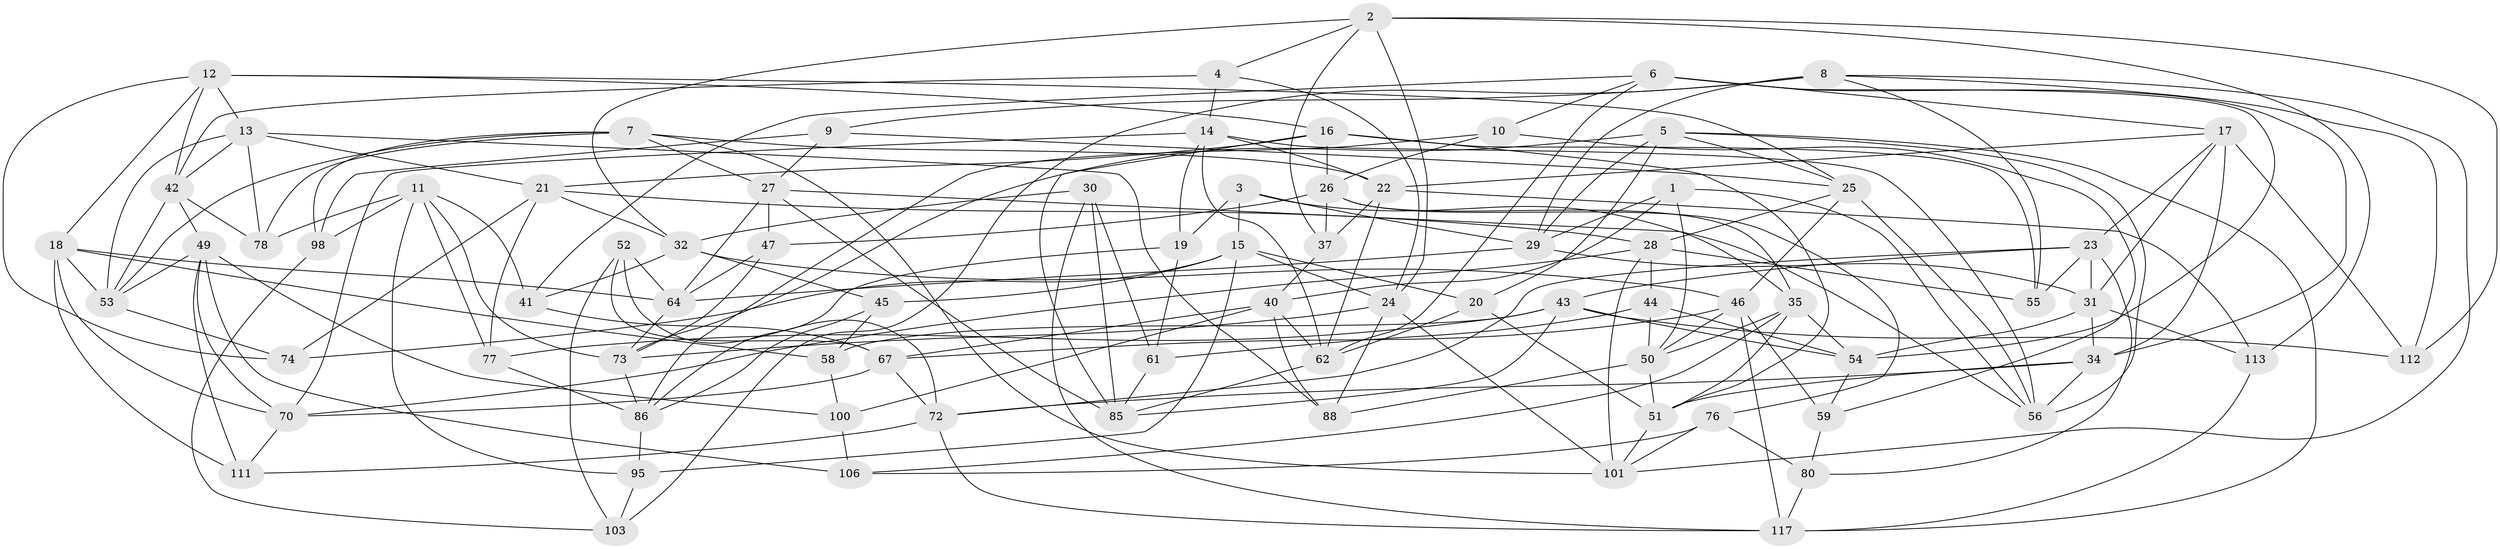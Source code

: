 // original degree distribution, {4: 1.0}
// Generated by graph-tools (version 1.1) at 2025/42/03/06/25 10:42:23]
// undirected, 78 vertices, 202 edges
graph export_dot {
graph [start="1"]
  node [color=gray90,style=filled];
  1;
  2 [super="+84"];
  3;
  4;
  5 [super="+66"];
  6 [super="+75"];
  7 [super="+87"];
  8 [super="+82"];
  9;
  10;
  11 [super="+57"];
  12 [super="+79"];
  13 [super="+60"];
  14 [super="+91"];
  15 [super="+120"];
  16 [super="+33"];
  17 [super="+39"];
  18 [super="+81"];
  19;
  20;
  21 [super="+122"];
  22 [super="+96"];
  23 [super="+97"];
  24 [super="+121"];
  25 [super="+92"];
  26 [super="+48"];
  27 [super="+109"];
  28 [super="+107"];
  29 [super="+89"];
  30;
  31 [super="+38"];
  32 [super="+36"];
  34 [super="+105"];
  35 [super="+83"];
  37;
  40 [super="+69"];
  41;
  42 [super="+110"];
  43 [super="+71"];
  44;
  45;
  46 [super="+104"];
  47;
  49 [super="+63"];
  50 [super="+124"];
  51 [super="+93"];
  52;
  53 [super="+116"];
  54 [super="+114"];
  55;
  56 [super="+68"];
  58;
  59;
  61;
  62 [super="+102"];
  64 [super="+65"];
  67 [super="+115"];
  70 [super="+94"];
  72 [super="+90"];
  73 [super="+99"];
  74;
  76;
  77;
  78;
  80;
  85 [super="+119"];
  86 [super="+108"];
  88;
  95;
  98;
  100;
  101 [super="+118"];
  103;
  106;
  111;
  112;
  113;
  117 [super="+123"];
  1 -- 29;
  1 -- 50;
  1 -- 56;
  1 -- 40;
  2 -- 24;
  2 -- 4;
  2 -- 112;
  2 -- 113;
  2 -- 37;
  2 -- 32;
  3 -- 29;
  3 -- 19;
  3 -- 35;
  3 -- 15;
  4 -- 14;
  4 -- 24;
  4 -- 42;
  5 -- 25;
  5 -- 56;
  5 -- 20;
  5 -- 117;
  5 -- 73;
  5 -- 29;
  6 -- 34;
  6 -- 54;
  6 -- 17;
  6 -- 62;
  6 -- 41;
  6 -- 10;
  7 -- 27;
  7 -- 22;
  7 -- 53;
  7 -- 98;
  7 -- 101;
  7 -- 78;
  8 -- 103;
  8 -- 112;
  8 -- 101;
  8 -- 9;
  8 -- 55;
  8 -- 29;
  9 -- 27;
  9 -- 25;
  9 -- 98;
  10 -- 59;
  10 -- 26;
  10 -- 86;
  11 -- 95;
  11 -- 41;
  11 -- 78;
  11 -- 73;
  11 -- 98;
  11 -- 77;
  12 -- 16;
  12 -- 25;
  12 -- 74;
  12 -- 18;
  12 -- 13;
  12 -- 42;
  13 -- 78;
  13 -- 88;
  13 -- 53;
  13 -- 21;
  13 -- 42;
  14 -- 19;
  14 -- 62;
  14 -- 56;
  14 -- 22;
  14 -- 70;
  15 -- 74;
  15 -- 95;
  15 -- 45;
  15 -- 24;
  15 -- 20;
  16 -- 55;
  16 -- 21;
  16 -- 26;
  16 -- 51;
  16 -- 85;
  17 -- 34;
  17 -- 22;
  17 -- 112;
  17 -- 23;
  17 -- 31;
  18 -- 58;
  18 -- 53;
  18 -- 111;
  18 -- 70;
  18 -- 64;
  19 -- 61;
  19 -- 86;
  20 -- 51;
  20 -- 62;
  21 -- 28;
  21 -- 32;
  21 -- 74;
  21 -- 77;
  22 -- 62;
  22 -- 113;
  22 -- 37;
  23 -- 80;
  23 -- 31;
  23 -- 55;
  23 -- 72;
  23 -- 43;
  24 -- 88;
  24 -- 101;
  24 -- 73;
  25 -- 46;
  25 -- 56;
  25 -- 28;
  26 -- 76;
  26 -- 37;
  26 -- 47;
  26 -- 35;
  27 -- 47;
  27 -- 64;
  27 -- 85;
  27 -- 56;
  28 -- 44;
  28 -- 101;
  28 -- 55;
  28 -- 70;
  29 -- 64;
  29 -- 31;
  30 -- 32;
  30 -- 61;
  30 -- 117;
  30 -- 85;
  31 -- 54;
  31 -- 34;
  31 -- 113;
  32 -- 45;
  32 -- 41;
  32 -- 46;
  34 -- 72;
  34 -- 56;
  34 -- 51;
  35 -- 54;
  35 -- 50;
  35 -- 106;
  35 -- 51;
  37 -- 40;
  40 -- 88;
  40 -- 100;
  40 -- 67;
  40 -- 62;
  41 -- 67;
  42 -- 78;
  42 -- 53;
  42 -- 49;
  43 -- 58;
  43 -- 112;
  43 -- 77;
  43 -- 85;
  43 -- 54;
  44 -- 61;
  44 -- 50;
  44 -- 54;
  45 -- 58;
  45 -- 86;
  46 -- 117;
  46 -- 59;
  46 -- 50;
  46 -- 67;
  47 -- 64;
  47 -- 73;
  49 -- 106;
  49 -- 100;
  49 -- 53;
  49 -- 70;
  49 -- 111;
  50 -- 88;
  50 -- 51;
  51 -- 101;
  52 -- 103;
  52 -- 67;
  52 -- 72;
  52 -- 64;
  53 -- 74;
  54 -- 59;
  58 -- 100;
  59 -- 80;
  61 -- 85;
  62 -- 85;
  64 -- 73;
  67 -- 70;
  67 -- 72;
  70 -- 111;
  72 -- 111;
  72 -- 117;
  73 -- 86;
  76 -- 80;
  76 -- 101;
  76 -- 106;
  77 -- 86;
  80 -- 117;
  86 -- 95;
  95 -- 103;
  98 -- 103;
  100 -- 106;
  113 -- 117;
}
